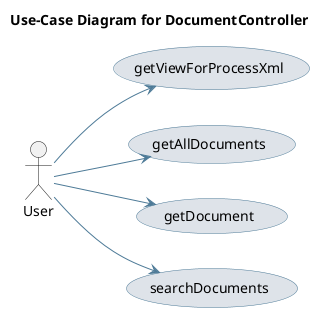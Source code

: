@startuml
skinparam usecase {
 BackgroundColor #DEE3E9 
 BorderColor #4D7A97 
 ArrowColor #4D7A97 
}
left to right direction
title Use-Case Diagram for DocumentController

actor User
usecase "getViewForProcessXml" as UC_getViewForProcessXml
User --> UC_getViewForProcessXml
usecase "getAllDocuments" as UC_getAllDocuments
User --> UC_getAllDocuments
usecase "getDocument" as UC_getDocument
User --> UC_getDocument
usecase "searchDocuments" as UC_searchDocuments
User --> UC_searchDocuments
@enduml